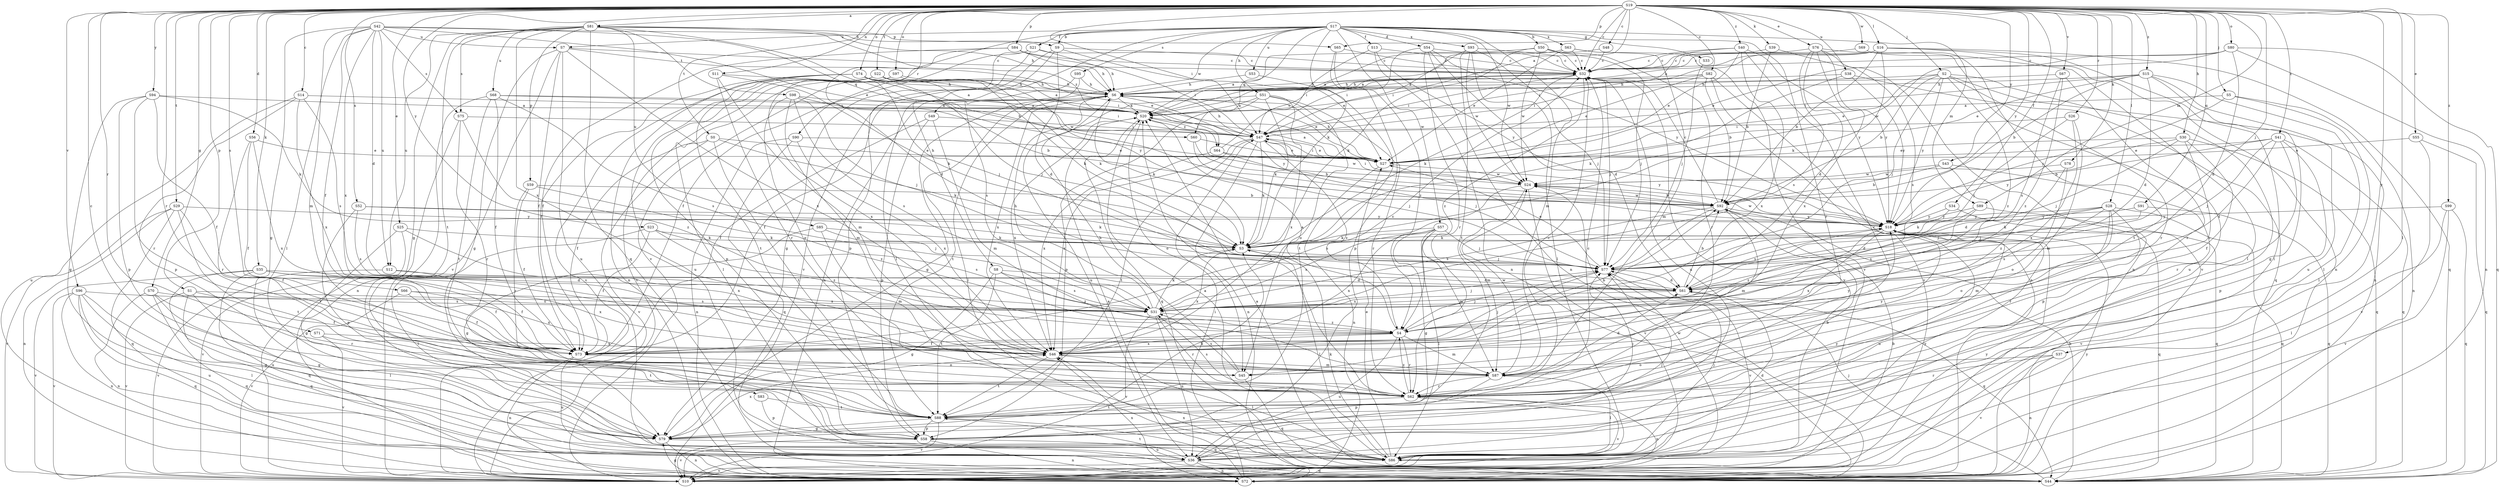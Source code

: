 strict digraph  {
S19;
S17;
S42;
S81;
S20;
S50;
S9;
S92;
S83;
S48;
S14;
S82;
S32;
S56;
S54;
S61;
S25;
S55;
S76;
S27;
S34;
S13;
S21;
S73;
S70;
S33;
S79;
S30;
S8;
S51;
S6;
S47;
S2;
S5;
S77;
S78;
S35;
S39;
S3;
S16;
S28;
S86;
S89;
S87;
S11;
S72;
S80;
S97;
S74;
S45;
S84;
S1;
S65;
S59;
S58;
S91;
S60;
S44;
S26;
S71;
S90;
S62;
S66;
S95;
S75;
S31;
S0;
S22;
S29;
S98;
S88;
S38;
S53;
S7;
S12;
S85;
S68;
S36;
S67;
S96;
S10;
S69;
S57;
S49;
S24;
S52;
S93;
S63;
S46;
S94;
S23;
S43;
S37;
S18;
S40;
S15;
S99;
S41;
S64;
S4;
S19 -> S81  [label=a];
S19 -> S20  [label=a];
S19 -> S83  [label=c];
S19 -> S48  [label=c];
S19 -> S14  [label=c];
S19 -> S82  [label=c];
S19 -> S32  [label=c];
S19 -> S56  [label=d];
S19 -> S25  [label=e];
S19 -> S55  [label=e];
S19 -> S76  [label=e];
S19 -> S34  [label=f];
S19 -> S70  [label=g];
S19 -> S30  [label=h];
S19 -> S47  [label=i];
S19 -> S2  [label=j];
S19 -> S5  [label=j];
S19 -> S77  [label=j];
S19 -> S78  [label=k];
S19 -> S35  [label=k];
S19 -> S39  [label=k];
S19 -> S16  [label=l];
S19 -> S28  [label=l];
S19 -> S86  [label=l];
S19 -> S89  [label=m];
S19 -> S11  [label=n];
S19 -> S80  [label=o];
S19 -> S97  [label=o];
S19 -> S74  [label=o];
S19 -> S84  [label=p];
S19 -> S1  [label=p];
S19 -> S65  [label=p];
S19 -> S91  [label=q];
S19 -> S26  [label=r];
S19 -> S71  [label=r];
S19 -> S90  [label=r];
S19 -> S62  [label=r];
S19 -> S66  [label=s];
S19 -> S0  [label=t];
S19 -> S22  [label=t];
S19 -> S29  [label=t];
S19 -> S38  [label=u];
S19 -> S67  [label=v];
S19 -> S96  [label=v];
S19 -> S69  [label=w];
S19 -> S52  [label=x];
S19 -> S94  [label=y];
S19 -> S23  [label=y];
S19 -> S43  [label=y];
S19 -> S37  [label=y];
S19 -> S18  [label=y];
S19 -> S40  [label=z];
S19 -> S15  [label=z];
S19 -> S99  [label=z];
S19 -> S41  [label=z];
S17 -> S50  [label=b];
S17 -> S9  [label=b];
S17 -> S54  [label=d];
S17 -> S13  [label=f];
S17 -> S21  [label=f];
S17 -> S33  [label=g];
S17 -> S8  [label=h];
S17 -> S51  [label=h];
S17 -> S3  [label=k];
S17 -> S89  [label=m];
S17 -> S87  [label=m];
S17 -> S60  [label=q];
S17 -> S62  [label=r];
S17 -> S95  [label=s];
S17 -> S53  [label=u];
S17 -> S7  [label=u];
S17 -> S10  [label=v];
S17 -> S57  [label=w];
S17 -> S49  [label=w];
S17 -> S24  [label=w];
S17 -> S93  [label=x];
S17 -> S63  [label=x];
S42 -> S61  [label=d];
S42 -> S27  [label=e];
S42 -> S73  [label=f];
S42 -> S79  [label=g];
S42 -> S6  [label=h];
S42 -> S86  [label=l];
S42 -> S87  [label=m];
S42 -> S60  [label=q];
S42 -> S75  [label=s];
S42 -> S7  [label=u];
S42 -> S12  [label=u];
S42 -> S46  [label=x];
S81 -> S9  [label=b];
S81 -> S92  [label=b];
S81 -> S79  [label=g];
S81 -> S65  [label=p];
S81 -> S59  [label=p];
S81 -> S44  [label=q];
S81 -> S75  [label=s];
S81 -> S98  [label=t];
S81 -> S88  [label=t];
S81 -> S12  [label=u];
S81 -> S85  [label=u];
S81 -> S68  [label=u];
S81 -> S46  [label=x];
S81 -> S64  [label=z];
S20 -> S47  [label=i];
S20 -> S45  [label=o];
S20 -> S44  [label=q];
S20 -> S46  [label=x];
S20 -> S64  [label=z];
S50 -> S20  [label=a];
S50 -> S32  [label=c];
S50 -> S77  [label=j];
S50 -> S3  [label=k];
S50 -> S62  [label=r];
S50 -> S24  [label=w];
S9 -> S32  [label=c];
S9 -> S61  [label=d];
S9 -> S27  [label=e];
S9 -> S86  [label=l];
S9 -> S10  [label=v];
S92 -> S32  [label=c];
S92 -> S77  [label=j];
S92 -> S87  [label=m];
S92 -> S31  [label=s];
S92 -> S24  [label=w];
S92 -> S18  [label=y];
S83 -> S58  [label=p];
S83 -> S88  [label=t];
S48 -> S20  [label=a];
S48 -> S32  [label=c];
S14 -> S20  [label=a];
S14 -> S58  [label=p];
S14 -> S31  [label=s];
S14 -> S36  [label=u];
S14 -> S46  [label=x];
S82 -> S92  [label=b];
S82 -> S27  [label=e];
S82 -> S6  [label=h];
S82 -> S47  [label=i];
S82 -> S72  [label=n];
S82 -> S10  [label=v];
S32 -> S6  [label=h];
S32 -> S47  [label=i];
S32 -> S77  [label=j];
S32 -> S3  [label=k];
S32 -> S36  [label=u];
S32 -> S10  [label=v];
S32 -> S4  [label=z];
S56 -> S27  [label=e];
S56 -> S73  [label=f];
S56 -> S62  [label=r];
S56 -> S46  [label=x];
S54 -> S32  [label=c];
S54 -> S61  [label=d];
S54 -> S47  [label=i];
S54 -> S72  [label=n];
S54 -> S62  [label=r];
S54 -> S18  [label=y];
S61 -> S92  [label=b];
S61 -> S44  [label=q];
S61 -> S31  [label=s];
S61 -> S18  [label=y];
S25 -> S79  [label=g];
S25 -> S3  [label=k];
S25 -> S10  [label=v];
S25 -> S46  [label=x];
S55 -> S27  [label=e];
S55 -> S44  [label=q];
S55 -> S10  [label=v];
S76 -> S32  [label=c];
S76 -> S61  [label=d];
S76 -> S72  [label=n];
S76 -> S31  [label=s];
S76 -> S10  [label=v];
S76 -> S46  [label=x];
S76 -> S18  [label=y];
S27 -> S20  [label=a];
S27 -> S6  [label=h];
S27 -> S47  [label=i];
S27 -> S72  [label=n];
S27 -> S24  [label=w];
S34 -> S3  [label=k];
S34 -> S10  [label=v];
S34 -> S18  [label=y];
S13 -> S32  [label=c];
S13 -> S47  [label=i];
S13 -> S72  [label=n];
S13 -> S18  [label=y];
S21 -> S32  [label=c];
S21 -> S73  [label=f];
S21 -> S79  [label=g];
S21 -> S6  [label=h];
S21 -> S58  [label=p];
S73 -> S92  [label=b];
S73 -> S32  [label=c];
S73 -> S77  [label=j];
S73 -> S72  [label=n];
S73 -> S45  [label=o];
S73 -> S36  [label=u];
S70 -> S79  [label=g];
S70 -> S72  [label=n];
S70 -> S44  [label=q];
S70 -> S62  [label=r];
S70 -> S31  [label=s];
S33 -> S77  [label=j];
S79 -> S3  [label=k];
S79 -> S86  [label=l];
S79 -> S72  [label=n];
S79 -> S46  [label=x];
S30 -> S27  [label=e];
S30 -> S73  [label=f];
S30 -> S77  [label=j];
S30 -> S44  [label=q];
S30 -> S18  [label=y];
S30 -> S4  [label=z];
S8 -> S61  [label=d];
S8 -> S79  [label=g];
S8 -> S31  [label=s];
S8 -> S88  [label=t];
S8 -> S4  [label=z];
S51 -> S20  [label=a];
S51 -> S3  [label=k];
S51 -> S45  [label=o];
S51 -> S58  [label=p];
S51 -> S62  [label=r];
S51 -> S36  [label=u];
S51 -> S46  [label=x];
S6 -> S20  [label=a];
S6 -> S27  [label=e];
S6 -> S73  [label=f];
S6 -> S79  [label=g];
S6 -> S3  [label=k];
S6 -> S86  [label=l];
S6 -> S88  [label=t];
S6 -> S46  [label=x];
S6 -> S18  [label=y];
S47 -> S27  [label=e];
S47 -> S6  [label=h];
S47 -> S3  [label=k];
S47 -> S72  [label=n];
S47 -> S88  [label=t];
S47 -> S46  [label=x];
S47 -> S18  [label=y];
S47 -> S4  [label=z];
S2 -> S92  [label=b];
S2 -> S27  [label=e];
S2 -> S6  [label=h];
S2 -> S77  [label=j];
S2 -> S72  [label=n];
S2 -> S62  [label=r];
S2 -> S36  [label=u];
S2 -> S18  [label=y];
S2 -> S4  [label=z];
S5 -> S20  [label=a];
S5 -> S86  [label=l];
S5 -> S72  [label=n];
S5 -> S18  [label=y];
S77 -> S61  [label=d];
S77 -> S27  [label=e];
S77 -> S10  [label=v];
S78 -> S45  [label=o];
S78 -> S24  [label=w];
S78 -> S4  [label=z];
S35 -> S61  [label=d];
S35 -> S73  [label=f];
S35 -> S44  [label=q];
S35 -> S36  [label=u];
S35 -> S10  [label=v];
S35 -> S46  [label=x];
S39 -> S92  [label=b];
S39 -> S32  [label=c];
S39 -> S31  [label=s];
S3 -> S77  [label=j];
S3 -> S86  [label=l];
S3 -> S46  [label=x];
S16 -> S20  [label=a];
S16 -> S92  [label=b];
S16 -> S32  [label=c];
S16 -> S6  [label=h];
S16 -> S3  [label=k];
S16 -> S86  [label=l];
S16 -> S72  [label=n];
S16 -> S44  [label=q];
S28 -> S77  [label=j];
S28 -> S3  [label=k];
S28 -> S87  [label=m];
S28 -> S45  [label=o];
S28 -> S44  [label=q];
S28 -> S62  [label=r];
S28 -> S31  [label=s];
S28 -> S18  [label=y];
S86 -> S20  [label=a];
S86 -> S61  [label=d];
S86 -> S27  [label=e];
S86 -> S77  [label=j];
S86 -> S3  [label=k];
S86 -> S18  [label=y];
S89 -> S61  [label=d];
S89 -> S44  [label=q];
S89 -> S31  [label=s];
S89 -> S18  [label=y];
S87 -> S61  [label=d];
S87 -> S86  [label=l];
S87 -> S58  [label=p];
S87 -> S62  [label=r];
S87 -> S24  [label=w];
S87 -> S18  [label=y];
S11 -> S6  [label=h];
S11 -> S3  [label=k];
S11 -> S87  [label=m];
S11 -> S62  [label=r];
S72 -> S20  [label=a];
S72 -> S79  [label=g];
S72 -> S47  [label=i];
S72 -> S46  [label=x];
S72 -> S18  [label=y];
S80 -> S32  [label=c];
S80 -> S61  [label=d];
S80 -> S27  [label=e];
S80 -> S72  [label=n];
S80 -> S44  [label=q];
S80 -> S24  [label=w];
S97 -> S6  [label=h];
S97 -> S3  [label=k];
S97 -> S86  [label=l];
S97 -> S58  [label=p];
S97 -> S10  [label=v];
S74 -> S20  [label=a];
S74 -> S73  [label=f];
S74 -> S6  [label=h];
S74 -> S47  [label=i];
S74 -> S77  [label=j];
S74 -> S72  [label=n];
S74 -> S10  [label=v];
S74 -> S24  [label=w];
S45 -> S6  [label=h];
S45 -> S44  [label=q];
S45 -> S31  [label=s];
S84 -> S32  [label=c];
S84 -> S61  [label=d];
S84 -> S73  [label=f];
S84 -> S6  [label=h];
S84 -> S47  [label=i];
S1 -> S73  [label=f];
S1 -> S86  [label=l];
S1 -> S44  [label=q];
S1 -> S31  [label=s];
S1 -> S10  [label=v];
S65 -> S32  [label=c];
S65 -> S58  [label=p];
S65 -> S4  [label=z];
S59 -> S92  [label=b];
S59 -> S73  [label=f];
S59 -> S62  [label=r];
S59 -> S4  [label=z];
S58 -> S92  [label=b];
S58 -> S72  [label=n];
S58 -> S36  [label=u];
S58 -> S10  [label=v];
S91 -> S77  [label=j];
S91 -> S44  [label=q];
S91 -> S18  [label=y];
S60 -> S92  [label=b];
S60 -> S27  [label=e];
S60 -> S77  [label=j];
S44 -> S20  [label=a];
S44 -> S92  [label=b];
S44 -> S77  [label=j];
S44 -> S46  [label=x];
S26 -> S47  [label=i];
S26 -> S77  [label=j];
S26 -> S87  [label=m];
S26 -> S46  [label=x];
S71 -> S88  [label=t];
S71 -> S10  [label=v];
S71 -> S46  [label=x];
S90 -> S27  [label=e];
S90 -> S72  [label=n];
S90 -> S44  [label=q];
S90 -> S46  [label=x];
S62 -> S20  [label=a];
S62 -> S32  [label=c];
S62 -> S72  [label=n];
S62 -> S31  [label=s];
S62 -> S88  [label=t];
S62 -> S10  [label=v];
S62 -> S4  [label=z];
S66 -> S73  [label=f];
S66 -> S31  [label=s];
S66 -> S10  [label=v];
S66 -> S46  [label=x];
S95 -> S6  [label=h];
S95 -> S72  [label=n];
S95 -> S31  [label=s];
S75 -> S47  [label=i];
S75 -> S62  [label=r];
S75 -> S10  [label=v];
S75 -> S4  [label=z];
S31 -> S6  [label=h];
S31 -> S77  [label=j];
S31 -> S3  [label=k];
S31 -> S62  [label=r];
S31 -> S36  [label=u];
S31 -> S10  [label=v];
S31 -> S4  [label=z];
S0 -> S27  [label=e];
S0 -> S73  [label=f];
S0 -> S3  [label=k];
S0 -> S88  [label=t];
S0 -> S10  [label=v];
S22 -> S20  [label=a];
S22 -> S6  [label=h];
S22 -> S77  [label=j];
S22 -> S3  [label=k];
S22 -> S88  [label=t];
S22 -> S36  [label=u];
S22 -> S46  [label=x];
S22 -> S18  [label=y];
S29 -> S73  [label=f];
S29 -> S72  [label=n];
S29 -> S44  [label=q];
S29 -> S88  [label=t];
S29 -> S10  [label=v];
S29 -> S18  [label=y];
S98 -> S20  [label=a];
S98 -> S92  [label=b];
S98 -> S77  [label=j];
S98 -> S87  [label=m];
S98 -> S45  [label=o];
S98 -> S31  [label=s];
S88 -> S32  [label=c];
S88 -> S79  [label=g];
S88 -> S77  [label=j];
S88 -> S58  [label=p];
S88 -> S44  [label=q];
S88 -> S10  [label=v];
S38 -> S6  [label=h];
S38 -> S3  [label=k];
S38 -> S44  [label=q];
S38 -> S18  [label=y];
S53 -> S6  [label=h];
S53 -> S88  [label=t];
S7 -> S32  [label=c];
S7 -> S27  [label=e];
S7 -> S73  [label=f];
S7 -> S79  [label=g];
S7 -> S36  [label=u];
S7 -> S10  [label=v];
S7 -> S46  [label=x];
S12 -> S61  [label=d];
S12 -> S73  [label=f];
S12 -> S10  [label=v];
S85 -> S79  [label=g];
S85 -> S77  [label=j];
S85 -> S3  [label=k];
S85 -> S87  [label=m];
S68 -> S20  [label=a];
S68 -> S73  [label=f];
S68 -> S47  [label=i];
S68 -> S72  [label=n];
S68 -> S31  [label=s];
S68 -> S88  [label=t];
S36 -> S77  [label=j];
S36 -> S72  [label=n];
S36 -> S44  [label=q];
S36 -> S88  [label=t];
S36 -> S10  [label=v];
S36 -> S18  [label=y];
S67 -> S6  [label=h];
S67 -> S62  [label=r];
S67 -> S31  [label=s];
S67 -> S4  [label=z];
S96 -> S79  [label=g];
S96 -> S86  [label=l];
S96 -> S72  [label=n];
S96 -> S44  [label=q];
S96 -> S31  [label=s];
S96 -> S36  [label=u];
S96 -> S10  [label=v];
S10 -> S92  [label=b];
S10 -> S24  [label=w];
S10 -> S18  [label=y];
S69 -> S32  [label=c];
S69 -> S86  [label=l];
S69 -> S88  [label=t];
S57 -> S79  [label=g];
S57 -> S77  [label=j];
S57 -> S3  [label=k];
S57 -> S86  [label=l];
S57 -> S87  [label=m];
S57 -> S31  [label=s];
S57 -> S46  [label=x];
S49 -> S73  [label=f];
S49 -> S47  [label=i];
S49 -> S87  [label=m];
S49 -> S58  [label=p];
S24 -> S92  [label=b];
S24 -> S47  [label=i];
S24 -> S87  [label=m];
S24 -> S31  [label=s];
S24 -> S10  [label=v];
S52 -> S3  [label=k];
S52 -> S58  [label=p];
S52 -> S31  [label=s];
S52 -> S18  [label=y];
S93 -> S32  [label=c];
S93 -> S47  [label=i];
S93 -> S77  [label=j];
S93 -> S86  [label=l];
S93 -> S88  [label=t];
S93 -> S24  [label=w];
S63 -> S20  [label=a];
S63 -> S32  [label=c];
S63 -> S27  [label=e];
S63 -> S87  [label=m];
S63 -> S10  [label=v];
S46 -> S86  [label=l];
S46 -> S87  [label=m];
S46 -> S88  [label=t];
S46 -> S18  [label=y];
S94 -> S20  [label=a];
S94 -> S73  [label=f];
S94 -> S79  [label=g];
S94 -> S3  [label=k];
S94 -> S58  [label=p];
S94 -> S62  [label=r];
S23 -> S73  [label=f];
S23 -> S3  [label=k];
S23 -> S86  [label=l];
S23 -> S31  [label=s];
S23 -> S4  [label=z];
S43 -> S92  [label=b];
S43 -> S61  [label=d];
S43 -> S58  [label=p];
S43 -> S24  [label=w];
S37 -> S72  [label=n];
S37 -> S45  [label=o];
S37 -> S62  [label=r];
S37 -> S10  [label=v];
S18 -> S3  [label=k];
S18 -> S44  [label=q];
S18 -> S36  [label=u];
S18 -> S24  [label=w];
S18 -> S46  [label=x];
S18 -> S4  [label=z];
S40 -> S32  [label=c];
S40 -> S27  [label=e];
S40 -> S47  [label=i];
S40 -> S62  [label=r];
S40 -> S46  [label=x];
S40 -> S18  [label=y];
S15 -> S92  [label=b];
S15 -> S61  [label=d];
S15 -> S27  [label=e];
S15 -> S79  [label=g];
S15 -> S6  [label=h];
S15 -> S47  [label=i];
S15 -> S86  [label=l];
S15 -> S36  [label=u];
S99 -> S86  [label=l];
S99 -> S44  [label=q];
S99 -> S10  [label=v];
S99 -> S18  [label=y];
S41 -> S92  [label=b];
S41 -> S61  [label=d];
S41 -> S27  [label=e];
S41 -> S77  [label=j];
S41 -> S58  [label=p];
S41 -> S44  [label=q];
S41 -> S62  [label=r];
S64 -> S32  [label=c];
S64 -> S77  [label=j];
S64 -> S24  [label=w];
S64 -> S46  [label=x];
S4 -> S20  [label=a];
S4 -> S73  [label=f];
S4 -> S77  [label=j];
S4 -> S87  [label=m];
S4 -> S62  [label=r];
S4 -> S36  [label=u];
S4 -> S46  [label=x];
}
